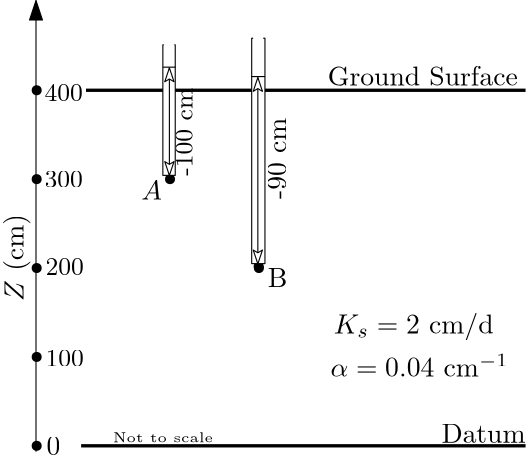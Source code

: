 <?xml version="1.0"?>
<!DOCTYPE ipe SYSTEM "ipe.dtd">
<ipe version="70206" creator="Ipe 7.2.7">
<info created="D:20190918103501" modified="D:20190918115702"/>
<ipestyle name="basic">
<symbol name="arrow/arc(spx)">
<path stroke="sym-stroke" fill="sym-stroke" pen="sym-pen">
0 0 m
-1 0.333 l
-1 -0.333 l
h
</path>
</symbol>
<symbol name="arrow/farc(spx)">
<path stroke="sym-stroke" fill="white" pen="sym-pen">
0 0 m
-1 0.333 l
-1 -0.333 l
h
</path>
</symbol>
<symbol name="arrow/ptarc(spx)">
<path stroke="sym-stroke" fill="sym-stroke" pen="sym-pen">
0 0 m
-1 0.333 l
-0.8 0 l
-1 -0.333 l
h
</path>
</symbol>
<symbol name="arrow/fptarc(spx)">
<path stroke="sym-stroke" fill="white" pen="sym-pen">
0 0 m
-1 0.333 l
-0.8 0 l
-1 -0.333 l
h
</path>
</symbol>
<symbol name="mark/circle(sx)" transformations="translations">
<path fill="sym-stroke">
0.6 0 0 0.6 0 0 e
0.4 0 0 0.4 0 0 e
</path>
</symbol>
<symbol name="mark/disk(sx)" transformations="translations">
<path fill="sym-stroke">
0.6 0 0 0.6 0 0 e
</path>
</symbol>
<symbol name="mark/fdisk(sfx)" transformations="translations">
<group>
<path fill="sym-fill">
0.5 0 0 0.5 0 0 e
</path>
<path fill="sym-stroke" fillrule="eofill">
0.6 0 0 0.6 0 0 e
0.4 0 0 0.4 0 0 e
</path>
</group>
</symbol>
<symbol name="mark/box(sx)" transformations="translations">
<path fill="sym-stroke" fillrule="eofill">
-0.6 -0.6 m
0.6 -0.6 l
0.6 0.6 l
-0.6 0.6 l
h
-0.4 -0.4 m
0.4 -0.4 l
0.4 0.4 l
-0.4 0.4 l
h
</path>
</symbol>
<symbol name="mark/square(sx)" transformations="translations">
<path fill="sym-stroke">
-0.6 -0.6 m
0.6 -0.6 l
0.6 0.6 l
-0.6 0.6 l
h
</path>
</symbol>
<symbol name="mark/fsquare(sfx)" transformations="translations">
<group>
<path fill="sym-fill">
-0.5 -0.5 m
0.5 -0.5 l
0.5 0.5 l
-0.5 0.5 l
h
</path>
<path fill="sym-stroke" fillrule="eofill">
-0.6 -0.6 m
0.6 -0.6 l
0.6 0.6 l
-0.6 0.6 l
h
-0.4 -0.4 m
0.4 -0.4 l
0.4 0.4 l
-0.4 0.4 l
h
</path>
</group>
</symbol>
<symbol name="mark/cross(sx)" transformations="translations">
<group>
<path fill="sym-stroke">
-0.43 -0.57 m
0.57 0.43 l
0.43 0.57 l
-0.57 -0.43 l
h
</path>
<path fill="sym-stroke">
-0.43 0.57 m
0.57 -0.43 l
0.43 -0.57 l
-0.57 0.43 l
h
</path>
</group>
</symbol>
<symbol name="arrow/fnormal(spx)">
<path stroke="sym-stroke" fill="white" pen="sym-pen">
0 0 m
-1 0.333 l
-1 -0.333 l
h
</path>
</symbol>
<symbol name="arrow/pointed(spx)">
<path stroke="sym-stroke" fill="sym-stroke" pen="sym-pen">
0 0 m
-1 0.333 l
-0.8 0 l
-1 -0.333 l
h
</path>
</symbol>
<symbol name="arrow/fpointed(spx)">
<path stroke="sym-stroke" fill="white" pen="sym-pen">
0 0 m
-1 0.333 l
-0.8 0 l
-1 -0.333 l
h
</path>
</symbol>
<symbol name="arrow/linear(spx)">
<path stroke="sym-stroke" pen="sym-pen">
-1 0.333 m
0 0 l
-1 -0.333 l
</path>
</symbol>
<symbol name="arrow/fdouble(spx)">
<path stroke="sym-stroke" fill="white" pen="sym-pen">
0 0 m
-1 0.333 l
-1 -0.333 l
h
-1 0 m
-2 0.333 l
-2 -0.333 l
h
</path>
</symbol>
<symbol name="arrow/double(spx)">
<path stroke="sym-stroke" fill="sym-stroke" pen="sym-pen">
0 0 m
-1 0.333 l
-1 -0.333 l
h
-1 0 m
-2 0.333 l
-2 -0.333 l
h
</path>
</symbol>
<pen name="heavier" value="0.8"/>
<pen name="fat" value="1.2"/>
<pen name="ultrafat" value="2"/>
<symbolsize name="large" value="5"/>
<symbolsize name="small" value="2"/>
<symbolsize name="tiny" value="1.1"/>
<arrowsize name="large" value="10"/>
<arrowsize name="small" value="5"/>
<arrowsize name="tiny" value="3"/>
<color name="red" value="1 0 0"/>
<color name="green" value="0 1 0"/>
<color name="blue" value="0 0 1"/>
<color name="yellow" value="1 1 0"/>
<color name="orange" value="1 0.647 0"/>
<color name="gold" value="1 0.843 0"/>
<color name="purple" value="0.627 0.125 0.941"/>
<color name="gray" value="0.745"/>
<color name="brown" value="0.647 0.165 0.165"/>
<color name="navy" value="0 0 0.502"/>
<color name="pink" value="1 0.753 0.796"/>
<color name="seagreen" value="0.18 0.545 0.341"/>
<color name="turquoise" value="0.251 0.878 0.816"/>
<color name="violet" value="0.933 0.51 0.933"/>
<color name="darkblue" value="0 0 0.545"/>
<color name="darkcyan" value="0 0.545 0.545"/>
<color name="darkgray" value="0.663"/>
<color name="darkgreen" value="0 0.392 0"/>
<color name="darkmagenta" value="0.545 0 0.545"/>
<color name="darkorange" value="1 0.549 0"/>
<color name="darkred" value="0.545 0 0"/>
<color name="lightblue" value="0.678 0.847 0.902"/>
<color name="lightcyan" value="0.878 1 1"/>
<color name="lightgray" value="0.827"/>
<color name="lightgreen" value="0.565 0.933 0.565"/>
<color name="lightyellow" value="1 1 0.878"/>
<dashstyle name="dashed" value="[4] 0"/>
<dashstyle name="dotted" value="[1 3] 0"/>
<dashstyle name="dash dotted" value="[4 2 1 2] 0"/>
<dashstyle name="dash dot dotted" value="[4 2 1 2 1 2] 0"/>
<textsize name="large" value="\large"/>
<textsize name="small" value="\small"/>
<textsize name="tiny" value="\tiny"/>
<textsize name="Large" value="\Large"/>
<textsize name="LARGE" value="\LARGE"/>
<textsize name="huge" value="\huge"/>
<textsize name="Huge" value="\Huge"/>
<textsize name="footnote" value="\footnotesize"/>
<textstyle name="center" begin="\begin{center}" end="\end{center}"/>
<textstyle name="itemize" begin="\begin{itemize}" end="\end{itemize}"/>
<textstyle name="item" begin="\begin{itemize}\item{}" end="\end{itemize}"/>
<gridsize name="4 pts" value="4"/>
<gridsize name="8 pts (~3 mm)" value="8"/>
<gridsize name="16 pts (~6 mm)" value="16"/>
<gridsize name="32 pts (~12 mm)" value="32"/>
<gridsize name="10 pts (~3.5 mm)" value="10"/>
<gridsize name="20 pts (~7 mm)" value="20"/>
<gridsize name="14 pts (~5 mm)" value="14"/>
<gridsize name="28 pts (~10 mm)" value="28"/>
<gridsize name="56 pts (~20 mm)" value="56"/>
<anglesize name="90 deg" value="90"/>
<anglesize name="60 deg" value="60"/>
<anglesize name="45 deg" value="45"/>
<anglesize name="30 deg" value="30"/>
<anglesize name="22.5 deg" value="22.5"/>
<opacity name="10%" value="0.1"/>
<opacity name="30%" value="0.3"/>
<opacity name="50%" value="0.5"/>
<opacity name="75%" value="0.75"/>
<tiling name="falling" angle="-60" step="4" width="1"/>
<tiling name="rising" angle="30" step="4" width="1"/>
</ipestyle>
<page>
<layer name="alpha"/>
<view layers="alpha" active="alpha"/>
<path layer="alpha" matrix="2.75568 0 0 1.26886 -321.336 -139.775" stroke="black" rarrow="normal/normal">
192 640 m
192 512 l
</path>
<use name="mark/disk(sx)" pos="208 544" size="normal" stroke="black"/>
<use name="mark/disk(sx)" pos="208 576" size="normal" stroke="black"/>
<use name="mark/disk(sx)" pos="208 608" size="normal" stroke="black"/>
<use name="mark/disk(sx)" pos="208 640" size="normal" stroke="black"/>
<use name="mark/disk(sx)" pos="208 512" size="normal" stroke="black"/>
<path matrix="0.989057 0 0 1 4.20217 0" stroke="black" pen="fat">
224 640 m
384 640 l
</path>
<path stroke="black" pen="fat">
224 512 m
384 512 l
</path>
<use name="mark/disk(sx)" pos="256 608" size="normal" stroke="black"/>
<use name="mark/disk(sx)" pos="288 576" size="normal" stroke="black"/>
<text matrix="1 0 0 1 -55.2372 -14.306" transformations="translations" pos="368 656" stroke="black" type="label" width="68.479" height="6.918" depth="0" valign="baseline">Ground Surface</text>
<text matrix="1 0 0 1 -154.386 -55.3317" transformations="translations" pos="400 656" stroke="black" type="label" width="7.472" height="6.808" depth="0" valign="baseline" style="math">A</text>
<text matrix="1 0 0 1 -108.794 -86.8312" transformations="translations" pos="400 656" stroke="black" type="label" width="7.057" height="6.808" depth="0" valign="baseline" style="math">$B$</text>
<text matrix="1 0 0 1 -85.0564 -103.533" transformations="translations" pos="400 656" stroke="black" type="label" width="57.552" height="7.473" depth="2.49" valign="baseline">$K_s = 2$ cm/d</text>
<text matrix="1 0 0 1 -86.2485 -119.032" transformations="translations" pos="400 656" stroke="black" type="label" width="64.152" height="8.11" depth="0" valign="baseline" style="math">\alpha = 0.04$ cm$^{-1}</text>
<text matrix="1 0 0 1 -14.306 -142.855" transformations="translations" pos="368 656" stroke="black" type="label" width="30.303" height="6.808" depth="0" valign="baseline">Datum</text>
<text matrix="0 1 -1 0 771.574 336.367" pos="227.783 568.304" stroke="black" type="label" width="31.313" height="7.473" depth="2.49" valign="baseline">$Z$ (cm)</text>
<text matrix="1 0 0 1 -44.4662 28.7105" transformations="translations" pos="256 480" stroke="black" type="label" width="4.981" height="6.42" depth="0" valign="baseline">0</text>
<text matrix="1 0 0 1 -44.8163 60.5725" transformations="translations" pos="256 480" stroke="black" type="label" width="13.823" height="5.778" depth="0" valign="baseline" size="small">100</text>
<text matrix="1 0 0 1 -44.8165 93.4841" transformations="translations" pos="256 480" stroke="black" type="label" width="13.823" height="5.778" depth="0" valign="baseline" size="small">200</text>
<text matrix="1 0 0 1 -45.1666 124.996" transformations="translations" pos="256 480" stroke="black" type="label" width="13.823" height="5.778" depth="0" valign="baseline" size="small">300</text>
<text matrix="1 0 0 1 -45.1666 156.157" transformations="translations" pos="256 480" stroke="black" type="label" width="13.823" height="5.778" depth="0" valign="baseline" size="small">400</text>
<path matrix="0.278595 0 0 0.979197 182.105 14.007" stroke="black" fill="1">
256 656 m
256 608 l
272 608 l
272 656 l
h
</path>
<path matrix="0.677317 0 0 -0.466848 83.2474 950.986" stroke="black" fill="black">
251.277 648.319 m
258.06 648.319 l
</path>
<use matrix="1 0 0 1 31.9186 -31.452" name="mark/disk(sx)" pos="256 608" size="normal" stroke="black"/>
<path matrix="0.298366 0 0 1.69028 209.024 -450.097" stroke="black" fill="1">
256 656 m
256 608 l
272 608 l
272 656 l
h
</path>
<path matrix="0.722434 0 0 -9.24091 103.787 6635.99" stroke="black" fill="black">
251.277 648.319 m
258.06 648.319 l
</path>
<path matrix="1.03441 0 0 2.8578 22.9287 -1217.15" fill="white">
254.242 656.562 m
254.242 656.219 l
257.755 656.219 l
257.755 656.562 l
h
</path>
<path matrix="0.979315 0 0 1.71467 36.9921 -466.72" fill="white">
257.412 656.362 m
257.412 656.047 l
255.47 656.047 l
255.47 656.362 l
h
</path>
<path matrix="1 0 0 0.978096 -6.58517 14.0572" stroke="black" cap="0" arrow="fpointed/small" rarrow="fpointed/small">
262.362 648.205 m
262.362 608.598 l
</path>
<path matrix="0.701592 0 0 1.6946 103.549 -453.843" stroke="black" cap="0" arrow="fpointed/small" rarrow="fpointed/small">
262.362 648.205 m
262.362 608.598 l
</path>
<path matrix="0.877387 0 0 1.17048 31.3908 -111.157" stroke="1" fill="white">
253.686 656.386 m
253.686 655.562 l
257.55 655.562 l
257.55 656.386 l
h
</path>
<text matrix="0 1 -1 0 894.529 349.95" pos="259.24 630.402" stroke="black" type="label" width="31.742" height="5.778" depth="0" valign="baseline" size="small">-100 cm</text>
<text matrix="0 1 -1 0 905.168 255.772" pos="345.067 607.358" stroke="black" type="label" width="29.334" height="6.42" depth="0" valign="baseline">-90 cm</text>
<text matrix="1 0 0 1 9.17053 -5.87854" transformations="translations" pos="226.321 519.18" stroke="black" type="label" width="35.984" height="3.459" depth="0" valign="baseline" size="tiny">Not to scale</text>
</page>
</ipe>
